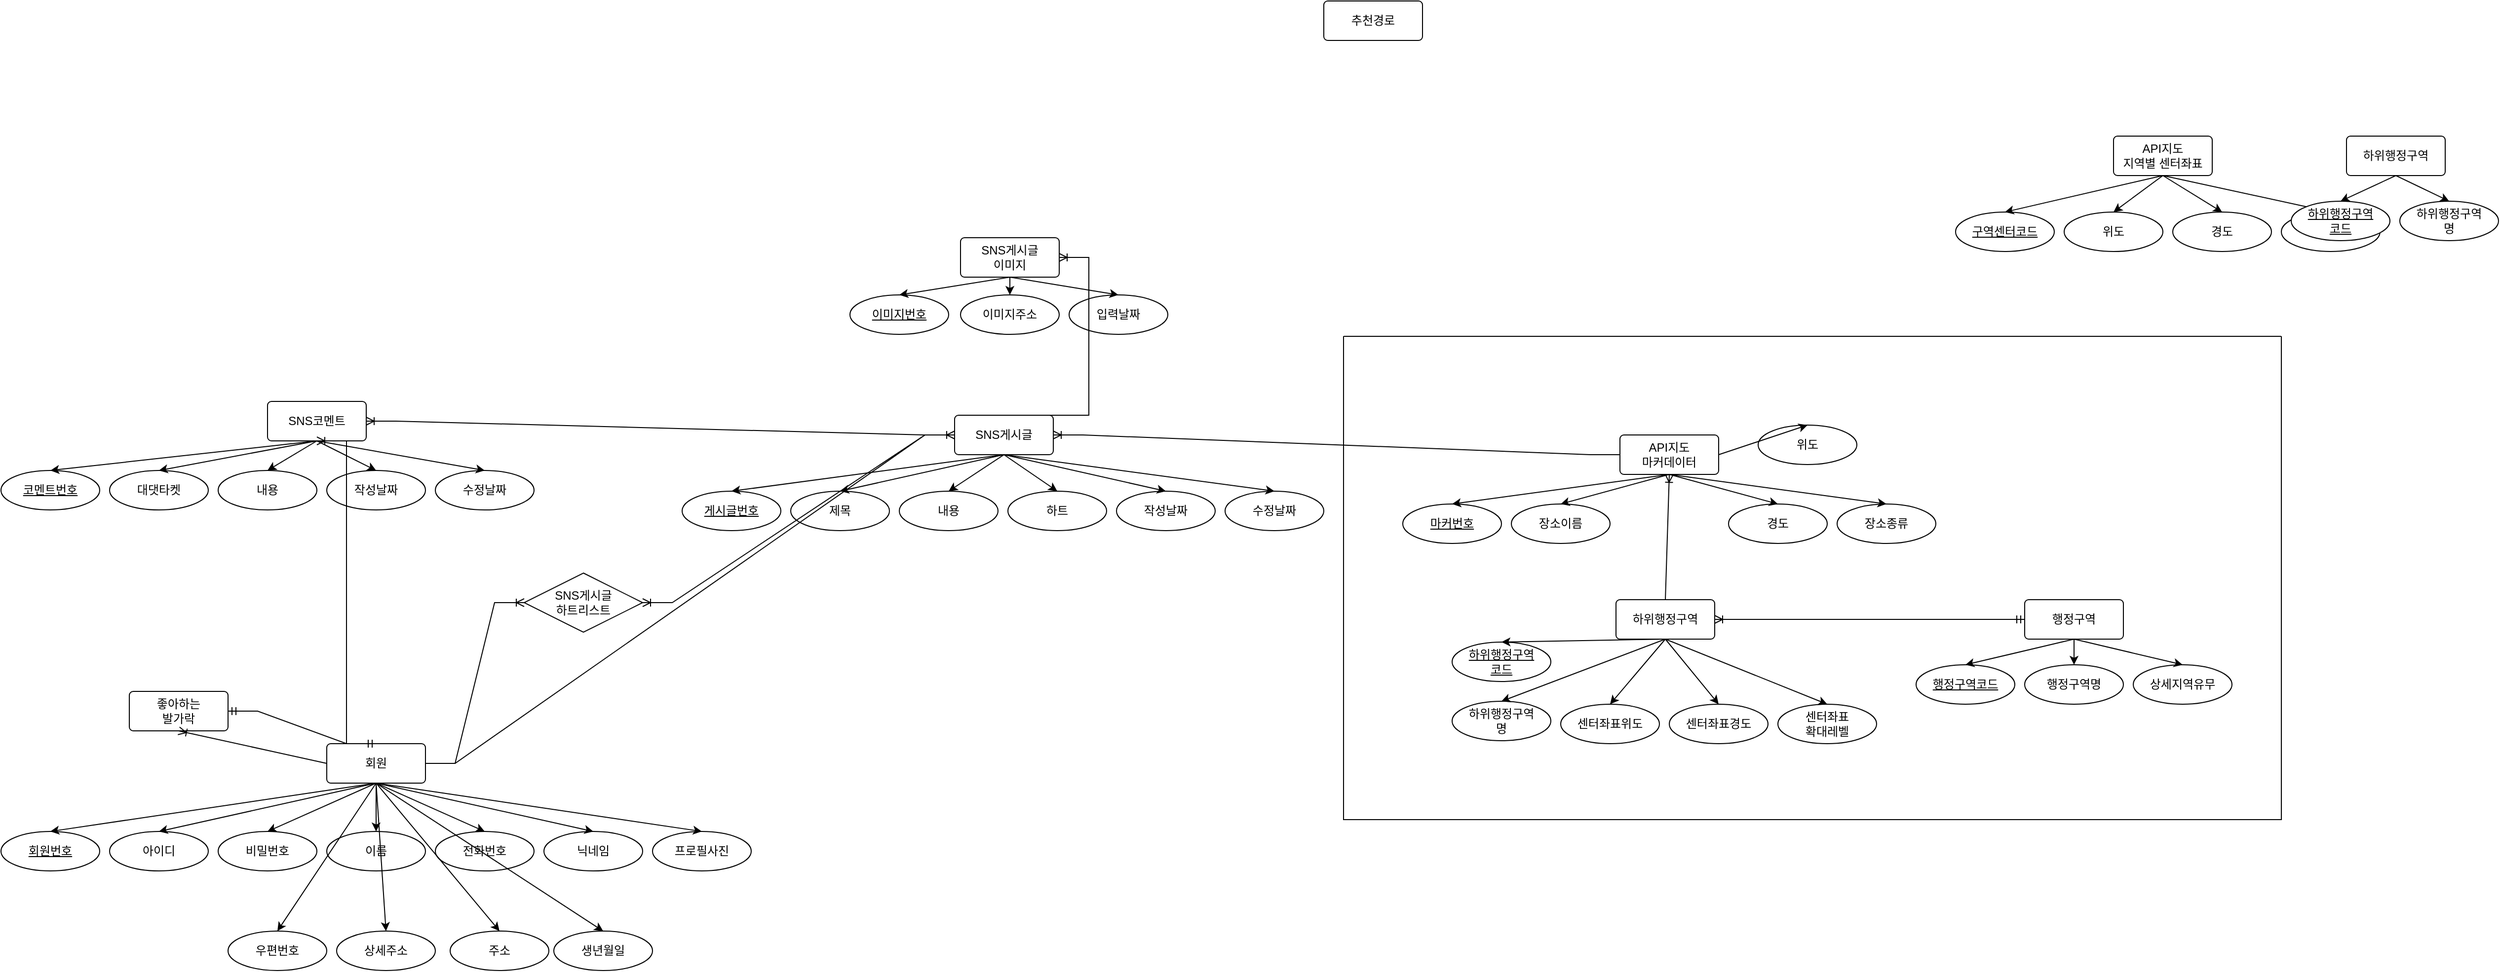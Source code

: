 <mxfile version="21.5.1" type="device">
  <diagram name="Page-1" id="FsnP1qEX85PHmETVAH2s">
    <mxGraphModel dx="3033" dy="2332" grid="1" gridSize="10" guides="1" tooltips="1" connect="1" arrows="1" fold="1" page="1" pageScale="1" pageWidth="827" pageHeight="1169" math="0" shadow="0">
      <root>
        <mxCell id="0" />
        <mxCell id="1" parent="0" />
        <mxCell id="wGyVIalLF7xRlvfXndJW-10" value="" style="group" parent="1" vertex="1" connectable="0">
          <mxGeometry x="1960" y="-963" width="430" height="117" as="geometry" />
        </mxCell>
        <mxCell id="ZCTf-aXMPGbfl4WCH47w-25" value="API지도&lt;br&gt;지역별 센터좌표" style="rounded=1;arcSize=10;whiteSpace=wrap;html=1;align=center;" parent="wGyVIalLF7xRlvfXndJW-10" vertex="1">
          <mxGeometry x="160" width="100" height="40" as="geometry" />
        </mxCell>
        <mxCell id="ZCTf-aXMPGbfl4WCH47w-34" value="구역센터코드" style="ellipse;whiteSpace=wrap;html=1;align=center;fontStyle=4;" parent="wGyVIalLF7xRlvfXndJW-10" vertex="1">
          <mxGeometry y="77" width="100" height="40" as="geometry" />
        </mxCell>
        <mxCell id="ZCTf-aXMPGbfl4WCH47w-35" value="위도" style="ellipse;whiteSpace=wrap;html=1;align=center;" parent="wGyVIalLF7xRlvfXndJW-10" vertex="1">
          <mxGeometry x="110" y="77" width="100" height="40" as="geometry" />
        </mxCell>
        <mxCell id="ZCTf-aXMPGbfl4WCH47w-36" value="경도" style="ellipse;whiteSpace=wrap;html=1;align=center;" parent="wGyVIalLF7xRlvfXndJW-10" vertex="1">
          <mxGeometry x="220" y="77" width="100" height="40" as="geometry" />
        </mxCell>
        <mxCell id="ZCTf-aXMPGbfl4WCH47w-37" value="확대레벨" style="ellipse;whiteSpace=wrap;html=1;align=center;" parent="wGyVIalLF7xRlvfXndJW-10" vertex="1">
          <mxGeometry x="330" y="77" width="100" height="40" as="geometry" />
        </mxCell>
        <mxCell id="ZCTf-aXMPGbfl4WCH47w-38" style="rounded=0;orthogonalLoop=1;jettySize=auto;html=1;entryX=0.5;entryY=0;entryDx=0;entryDy=0;exitX=0.5;exitY=1;exitDx=0;exitDy=0;" parent="wGyVIalLF7xRlvfXndJW-10" source="ZCTf-aXMPGbfl4WCH47w-25" target="ZCTf-aXMPGbfl4WCH47w-34" edge="1">
          <mxGeometry relative="1" as="geometry">
            <mxPoint x="180" y="27" as="sourcePoint" />
            <mxPoint x="70" y="60" as="targetPoint" />
          </mxGeometry>
        </mxCell>
        <mxCell id="ZCTf-aXMPGbfl4WCH47w-39" style="rounded=0;orthogonalLoop=1;jettySize=auto;html=1;entryX=0.5;entryY=0;entryDx=0;entryDy=0;exitX=0.5;exitY=1;exitDx=0;exitDy=0;" parent="wGyVIalLF7xRlvfXndJW-10" source="ZCTf-aXMPGbfl4WCH47w-25" target="ZCTf-aXMPGbfl4WCH47w-35" edge="1">
          <mxGeometry relative="1" as="geometry">
            <mxPoint x="220" y="37" as="sourcePoint" />
            <mxPoint x="60" y="87" as="targetPoint" />
          </mxGeometry>
        </mxCell>
        <mxCell id="ZCTf-aXMPGbfl4WCH47w-40" style="rounded=0;orthogonalLoop=1;jettySize=auto;html=1;entryX=0.5;entryY=0;entryDx=0;entryDy=0;exitX=0.5;exitY=1;exitDx=0;exitDy=0;" parent="wGyVIalLF7xRlvfXndJW-10" source="ZCTf-aXMPGbfl4WCH47w-25" target="ZCTf-aXMPGbfl4WCH47w-36" edge="1">
          <mxGeometry relative="1" as="geometry">
            <mxPoint x="220" y="37" as="sourcePoint" />
            <mxPoint x="170" y="87" as="targetPoint" />
          </mxGeometry>
        </mxCell>
        <mxCell id="ZCTf-aXMPGbfl4WCH47w-41" style="rounded=0;orthogonalLoop=1;jettySize=auto;html=1;entryX=0.5;entryY=0;entryDx=0;entryDy=0;exitX=0.5;exitY=1;exitDx=0;exitDy=0;" parent="wGyVIalLF7xRlvfXndJW-10" source="ZCTf-aXMPGbfl4WCH47w-25" target="ZCTf-aXMPGbfl4WCH47w-37" edge="1">
          <mxGeometry relative="1" as="geometry">
            <mxPoint x="220" y="37" as="sourcePoint" />
            <mxPoint x="280" y="87" as="targetPoint" />
          </mxGeometry>
        </mxCell>
        <mxCell id="wGyVIalLF7xRlvfXndJW-11" value="" style="group" parent="1" vertex="1" connectable="0">
          <mxGeometry x="670" y="-680" width="650" height="117" as="geometry" />
        </mxCell>
        <mxCell id="ZCTf-aXMPGbfl4WCH47w-2" value="SNS게시글" style="rounded=1;arcSize=10;whiteSpace=wrap;html=1;align=center;" parent="wGyVIalLF7xRlvfXndJW-11" vertex="1">
          <mxGeometry x="276" width="100" height="40" as="geometry" />
        </mxCell>
        <mxCell id="ZCTf-aXMPGbfl4WCH47w-52" value="제목" style="ellipse;whiteSpace=wrap;html=1;align=center;" parent="wGyVIalLF7xRlvfXndJW-11" vertex="1">
          <mxGeometry x="110" y="77" width="100" height="40" as="geometry" />
        </mxCell>
        <mxCell id="ZCTf-aXMPGbfl4WCH47w-53" value="내용" style="ellipse;whiteSpace=wrap;html=1;align=center;" parent="wGyVIalLF7xRlvfXndJW-11" vertex="1">
          <mxGeometry x="220" y="77" width="100" height="40" as="geometry" />
        </mxCell>
        <mxCell id="ZCTf-aXMPGbfl4WCH47w-55" value="하트" style="ellipse;whiteSpace=wrap;html=1;align=center;" parent="wGyVIalLF7xRlvfXndJW-11" vertex="1">
          <mxGeometry x="330" y="77" width="100" height="40" as="geometry" />
        </mxCell>
        <mxCell id="ZCTf-aXMPGbfl4WCH47w-56" style="rounded=0;orthogonalLoop=1;jettySize=auto;html=1;entryX=0.5;entryY=0;entryDx=0;entryDy=0;exitX=0.5;exitY=1;exitDx=0;exitDy=0;" parent="wGyVIalLF7xRlvfXndJW-11" source="ZCTf-aXMPGbfl4WCH47w-2" target="ZCTf-aXMPGbfl4WCH47w-52" edge="1">
          <mxGeometry relative="1" as="geometry">
            <mxPoint x="310" y="137" as="sourcePoint" />
            <mxPoint x="90" y="167" as="targetPoint" />
          </mxGeometry>
        </mxCell>
        <mxCell id="ZCTf-aXMPGbfl4WCH47w-57" style="rounded=0;orthogonalLoop=1;jettySize=auto;html=1;entryX=0.5;entryY=0;entryDx=0;entryDy=0;exitX=0.5;exitY=1;exitDx=0;exitDy=0;" parent="wGyVIalLF7xRlvfXndJW-11" source="ZCTf-aXMPGbfl4WCH47w-2" target="ZCTf-aXMPGbfl4WCH47w-53" edge="1">
          <mxGeometry relative="1" as="geometry">
            <mxPoint x="280" y="47" as="sourcePoint" />
            <mxPoint x="170" y="87" as="targetPoint" />
          </mxGeometry>
        </mxCell>
        <mxCell id="ZCTf-aXMPGbfl4WCH47w-58" style="rounded=0;orthogonalLoop=1;jettySize=auto;html=1;entryX=0.5;entryY=0;entryDx=0;entryDy=0;exitX=0.5;exitY=1;exitDx=0;exitDy=0;" parent="wGyVIalLF7xRlvfXndJW-11" source="ZCTf-aXMPGbfl4WCH47w-2" target="ZCTf-aXMPGbfl4WCH47w-55" edge="1">
          <mxGeometry relative="1" as="geometry">
            <mxPoint x="280" y="47" as="sourcePoint" />
            <mxPoint x="280" y="87" as="targetPoint" />
          </mxGeometry>
        </mxCell>
        <mxCell id="ZCTf-aXMPGbfl4WCH47w-61" value="게시글번호" style="ellipse;whiteSpace=wrap;html=1;align=center;fontStyle=4;" parent="wGyVIalLF7xRlvfXndJW-11" vertex="1">
          <mxGeometry y="77" width="100" height="40" as="geometry" />
        </mxCell>
        <mxCell id="ZCTf-aXMPGbfl4WCH47w-62" style="rounded=0;orthogonalLoop=1;jettySize=auto;html=1;entryX=0.5;entryY=0;entryDx=0;entryDy=0;exitX=0.5;exitY=1;exitDx=0;exitDy=0;" parent="wGyVIalLF7xRlvfXndJW-11" source="ZCTf-aXMPGbfl4WCH47w-2" target="ZCTf-aXMPGbfl4WCH47w-61" edge="1">
          <mxGeometry relative="1" as="geometry">
            <mxPoint x="220" y="37" as="sourcePoint" />
            <mxPoint x="170" y="87" as="targetPoint" />
          </mxGeometry>
        </mxCell>
        <mxCell id="ZCTf-aXMPGbfl4WCH47w-64" value="작성날짜" style="ellipse;whiteSpace=wrap;html=1;align=center;" parent="wGyVIalLF7xRlvfXndJW-11" vertex="1">
          <mxGeometry x="440" y="77" width="100" height="40" as="geometry" />
        </mxCell>
        <mxCell id="ZCTf-aXMPGbfl4WCH47w-65" value="수정날짜" style="ellipse;whiteSpace=wrap;html=1;align=center;" parent="wGyVIalLF7xRlvfXndJW-11" vertex="1">
          <mxGeometry x="550" y="77" width="100" height="40" as="geometry" />
        </mxCell>
        <mxCell id="ZCTf-aXMPGbfl4WCH47w-66" style="rounded=0;orthogonalLoop=1;jettySize=auto;html=1;entryX=0.5;entryY=0;entryDx=0;entryDy=0;exitX=0.5;exitY=1;exitDx=0;exitDy=0;" parent="wGyVIalLF7xRlvfXndJW-11" source="ZCTf-aXMPGbfl4WCH47w-2" target="ZCTf-aXMPGbfl4WCH47w-64" edge="1">
          <mxGeometry relative="1" as="geometry">
            <mxPoint x="340" y="47" as="sourcePoint" />
            <mxPoint x="280" y="87" as="targetPoint" />
          </mxGeometry>
        </mxCell>
        <mxCell id="ZCTf-aXMPGbfl4WCH47w-67" style="rounded=0;orthogonalLoop=1;jettySize=auto;html=1;entryX=0.5;entryY=0;entryDx=0;entryDy=0;exitX=0.5;exitY=1;exitDx=0;exitDy=0;" parent="wGyVIalLF7xRlvfXndJW-11" source="ZCTf-aXMPGbfl4WCH47w-2" target="ZCTf-aXMPGbfl4WCH47w-65" edge="1">
          <mxGeometry relative="1" as="geometry">
            <mxPoint x="340" y="47" as="sourcePoint" />
            <mxPoint x="500" y="87" as="targetPoint" />
          </mxGeometry>
        </mxCell>
        <mxCell id="wGyVIalLF7xRlvfXndJW-12" value="" style="group" parent="1" vertex="1" connectable="0">
          <mxGeometry x="-20" y="-694" width="650" height="110" as="geometry" />
        </mxCell>
        <mxCell id="ZCTf-aXMPGbfl4WCH47w-24" value="SNS코멘트" style="rounded=1;arcSize=10;whiteSpace=wrap;html=1;align=center;" parent="wGyVIalLF7xRlvfXndJW-12" vertex="1">
          <mxGeometry x="270" width="100" height="40" as="geometry" />
        </mxCell>
        <mxCell id="ZCTf-aXMPGbfl4WCH47w-63" value="코멘트번호" style="ellipse;whiteSpace=wrap;html=1;align=center;fontStyle=4;" parent="wGyVIalLF7xRlvfXndJW-12" vertex="1">
          <mxGeometry y="70" width="100" height="40" as="geometry" />
        </mxCell>
        <mxCell id="ZCTf-aXMPGbfl4WCH47w-70" value="작성날짜" style="ellipse;whiteSpace=wrap;html=1;align=center;" parent="wGyVIalLF7xRlvfXndJW-12" vertex="1">
          <mxGeometry x="330" y="70" width="100" height="40" as="geometry" />
        </mxCell>
        <mxCell id="ZCTf-aXMPGbfl4WCH47w-71" value="수정날짜" style="ellipse;whiteSpace=wrap;html=1;align=center;" parent="wGyVIalLF7xRlvfXndJW-12" vertex="1">
          <mxGeometry x="440" y="70" width="100" height="40" as="geometry" />
        </mxCell>
        <mxCell id="ZCTf-aXMPGbfl4WCH47w-73" value="내용" style="ellipse;whiteSpace=wrap;html=1;align=center;" parent="wGyVIalLF7xRlvfXndJW-12" vertex="1">
          <mxGeometry x="220" y="70" width="100" height="40" as="geometry" />
        </mxCell>
        <mxCell id="ZCTf-aXMPGbfl4WCH47w-74" value="대댓타켓" style="ellipse;whiteSpace=wrap;html=1;align=center;" parent="wGyVIalLF7xRlvfXndJW-12" vertex="1">
          <mxGeometry x="110" y="70" width="100" height="40" as="geometry" />
        </mxCell>
        <mxCell id="ZCTf-aXMPGbfl4WCH47w-75" style="rounded=0;orthogonalLoop=1;jettySize=auto;html=1;entryX=0.5;entryY=0;entryDx=0;entryDy=0;exitX=0.5;exitY=1;exitDx=0;exitDy=0;" parent="wGyVIalLF7xRlvfXndJW-12" source="ZCTf-aXMPGbfl4WCH47w-24" target="ZCTf-aXMPGbfl4WCH47w-63" edge="1">
          <mxGeometry relative="1" as="geometry">
            <mxPoint x="220" y="40" as="sourcePoint" />
            <mxPoint x="274" y="77" as="targetPoint" />
          </mxGeometry>
        </mxCell>
        <mxCell id="ZCTf-aXMPGbfl4WCH47w-76" style="rounded=0;orthogonalLoop=1;jettySize=auto;html=1;entryX=0.5;entryY=0;entryDx=0;entryDy=0;exitX=0.5;exitY=1;exitDx=0;exitDy=0;" parent="wGyVIalLF7xRlvfXndJW-12" source="ZCTf-aXMPGbfl4WCH47w-24" target="ZCTf-aXMPGbfl4WCH47w-74" edge="1">
          <mxGeometry relative="1" as="geometry">
            <mxPoint x="280" y="36" as="sourcePoint" />
            <mxPoint x="60" y="80" as="targetPoint" />
          </mxGeometry>
        </mxCell>
        <mxCell id="ZCTf-aXMPGbfl4WCH47w-77" style="rounded=0;orthogonalLoop=1;jettySize=auto;html=1;entryX=0.5;entryY=0;entryDx=0;entryDy=0;exitX=0.5;exitY=1;exitDx=0;exitDy=0;" parent="wGyVIalLF7xRlvfXndJW-12" source="ZCTf-aXMPGbfl4WCH47w-24" target="ZCTf-aXMPGbfl4WCH47w-73" edge="1">
          <mxGeometry relative="1" as="geometry">
            <mxPoint x="280" y="36" as="sourcePoint" />
            <mxPoint x="170" y="80" as="targetPoint" />
          </mxGeometry>
        </mxCell>
        <mxCell id="ZCTf-aXMPGbfl4WCH47w-78" style="rounded=0;orthogonalLoop=1;jettySize=auto;html=1;entryX=0.5;entryY=0;entryDx=0;entryDy=0;exitX=0.5;exitY=1;exitDx=0;exitDy=0;" parent="wGyVIalLF7xRlvfXndJW-12" source="ZCTf-aXMPGbfl4WCH47w-24" target="ZCTf-aXMPGbfl4WCH47w-70" edge="1">
          <mxGeometry relative="1" as="geometry">
            <mxPoint x="280" y="36" as="sourcePoint" />
            <mxPoint x="280" y="80" as="targetPoint" />
          </mxGeometry>
        </mxCell>
        <mxCell id="ZCTf-aXMPGbfl4WCH47w-79" style="rounded=0;orthogonalLoop=1;jettySize=auto;html=1;entryX=0.5;entryY=0;entryDx=0;entryDy=0;exitX=0.5;exitY=1;exitDx=0;exitDy=0;" parent="wGyVIalLF7xRlvfXndJW-12" source="ZCTf-aXMPGbfl4WCH47w-24" target="ZCTf-aXMPGbfl4WCH47w-71" edge="1">
          <mxGeometry relative="1" as="geometry">
            <mxPoint x="280" y="36" as="sourcePoint" />
            <mxPoint x="390" y="80" as="targetPoint" />
          </mxGeometry>
        </mxCell>
        <mxCell id="wGyVIalLF7xRlvfXndJW-47" value="" style="group" parent="1" vertex="1" connectable="0">
          <mxGeometry x="1920" y="-493" width="320" height="106" as="geometry" />
        </mxCell>
        <mxCell id="wGyVIalLF7xRlvfXndJW-34" value="행정구역" style="rounded=1;arcSize=10;whiteSpace=wrap;html=1;align=center;" parent="wGyVIalLF7xRlvfXndJW-47" vertex="1">
          <mxGeometry x="110" width="100" height="40" as="geometry" />
        </mxCell>
        <mxCell id="wGyVIalLF7xRlvfXndJW-35" value="행정구역코드" style="ellipse;whiteSpace=wrap;html=1;align=center;fontStyle=4;" parent="wGyVIalLF7xRlvfXndJW-47" vertex="1">
          <mxGeometry y="66" width="100" height="40" as="geometry" />
        </mxCell>
        <mxCell id="wGyVIalLF7xRlvfXndJW-36" value="행정구역명" style="ellipse;whiteSpace=wrap;html=1;align=center;" parent="wGyVIalLF7xRlvfXndJW-47" vertex="1">
          <mxGeometry x="110" y="66" width="100" height="40" as="geometry" />
        </mxCell>
        <mxCell id="wGyVIalLF7xRlvfXndJW-37" value="상세지역유무" style="ellipse;whiteSpace=wrap;html=1;align=center;" parent="wGyVIalLF7xRlvfXndJW-47" vertex="1">
          <mxGeometry x="220" y="66" width="100" height="40" as="geometry" />
        </mxCell>
        <mxCell id="wGyVIalLF7xRlvfXndJW-41" style="rounded=0;orthogonalLoop=1;jettySize=auto;html=1;entryX=0.5;entryY=0;entryDx=0;entryDy=0;exitX=0.5;exitY=1;exitDx=0;exitDy=0;" parent="wGyVIalLF7xRlvfXndJW-47" source="wGyVIalLF7xRlvfXndJW-34" target="wGyVIalLF7xRlvfXndJW-37" edge="1">
          <mxGeometry relative="1" as="geometry">
            <mxPoint x="130" y="133" as="sourcePoint" />
            <mxPoint x="240" y="159" as="targetPoint" />
          </mxGeometry>
        </mxCell>
        <mxCell id="wGyVIalLF7xRlvfXndJW-42" style="rounded=0;orthogonalLoop=1;jettySize=auto;html=1;entryX=0.5;entryY=0;entryDx=0;entryDy=0;exitX=0.5;exitY=1;exitDx=0;exitDy=0;" parent="wGyVIalLF7xRlvfXndJW-47" source="wGyVIalLF7xRlvfXndJW-34" target="wGyVIalLF7xRlvfXndJW-36" edge="1">
          <mxGeometry relative="1" as="geometry">
            <mxPoint x="170" y="50" as="sourcePoint" />
            <mxPoint x="280" y="76" as="targetPoint" />
          </mxGeometry>
        </mxCell>
        <mxCell id="wGyVIalLF7xRlvfXndJW-43" style="rounded=0;orthogonalLoop=1;jettySize=auto;html=1;entryX=0.5;entryY=0;entryDx=0;entryDy=0;exitX=0.5;exitY=1;exitDx=0;exitDy=0;" parent="wGyVIalLF7xRlvfXndJW-47" source="wGyVIalLF7xRlvfXndJW-34" target="wGyVIalLF7xRlvfXndJW-35" edge="1">
          <mxGeometry relative="1" as="geometry">
            <mxPoint x="170" y="50" as="sourcePoint" />
            <mxPoint x="170" y="76" as="targetPoint" />
          </mxGeometry>
        </mxCell>
        <mxCell id="vJMEbVhZq5oz0SjkMHMX-5" value="SNS게시글&lt;br style=&quot;border-color: var(--border-color);&quot;&gt;하트리스트" style="shape=rhombus;perimeter=rhombusPerimeter;whiteSpace=wrap;html=1;align=center;" vertex="1" parent="1">
          <mxGeometry x="510" y="-520" width="120" height="60" as="geometry" />
        </mxCell>
        <mxCell id="vJMEbVhZq5oz0SjkMHMX-14" value="추천경로" style="rounded=1;arcSize=10;whiteSpace=wrap;html=1;align=center;" vertex="1" parent="1">
          <mxGeometry x="1320" y="-1100" width="100" height="40" as="geometry" />
        </mxCell>
        <mxCell id="vJMEbVhZq5oz0SjkMHMX-18" value="" style="group" vertex="1" connectable="0" parent="1">
          <mxGeometry x="840" y="-860" width="322" height="98" as="geometry" />
        </mxCell>
        <mxCell id="ZCTf-aXMPGbfl4WCH47w-54" value="이미지주소" style="ellipse;whiteSpace=wrap;html=1;align=center;" parent="vJMEbVhZq5oz0SjkMHMX-18" vertex="1">
          <mxGeometry x="112" y="58" width="100" height="40" as="geometry" />
        </mxCell>
        <mxCell id="ZCTf-aXMPGbfl4WCH47w-59" value="SNS게시글&lt;br&gt;이미지" style="rounded=1;arcSize=10;whiteSpace=wrap;html=1;align=center;" parent="vJMEbVhZq5oz0SjkMHMX-18" vertex="1">
          <mxGeometry x="112" width="100" height="40" as="geometry" />
        </mxCell>
        <mxCell id="ZCTf-aXMPGbfl4WCH47w-60" style="rounded=0;orthogonalLoop=1;jettySize=auto;html=1;entryX=0.5;entryY=0;entryDx=0;entryDy=0;exitX=0.5;exitY=1;exitDx=0;exitDy=0;" parent="vJMEbVhZq5oz0SjkMHMX-18" source="ZCTf-aXMPGbfl4WCH47w-59" target="ZCTf-aXMPGbfl4WCH47w-54" edge="1">
          <mxGeometry relative="1" as="geometry">
            <mxPoint x="118" y="38" as="sourcePoint" />
            <mxPoint x="-222" y="78" as="targetPoint" />
          </mxGeometry>
        </mxCell>
        <mxCell id="ZCTf-aXMPGbfl4WCH47w-68" value="입력날짜" style="ellipse;whiteSpace=wrap;html=1;align=center;" parent="vJMEbVhZq5oz0SjkMHMX-18" vertex="1">
          <mxGeometry x="222" y="58" width="100" height="40" as="geometry" />
        </mxCell>
        <mxCell id="ZCTf-aXMPGbfl4WCH47w-69" style="rounded=0;orthogonalLoop=1;jettySize=auto;html=1;entryX=0.5;entryY=0;entryDx=0;entryDy=0;exitX=0.5;exitY=1;exitDx=0;exitDy=0;" parent="vJMEbVhZq5oz0SjkMHMX-18" source="ZCTf-aXMPGbfl4WCH47w-59" target="ZCTf-aXMPGbfl4WCH47w-68" edge="1">
          <mxGeometry relative="1" as="geometry">
            <mxPoint x="168" y="49" as="sourcePoint" />
            <mxPoint x="118" y="68" as="targetPoint" />
          </mxGeometry>
        </mxCell>
        <mxCell id="vJMEbVhZq5oz0SjkMHMX-16" value="이미지번호" style="ellipse;whiteSpace=wrap;html=1;align=center;fontStyle=4;" vertex="1" parent="vJMEbVhZq5oz0SjkMHMX-18">
          <mxGeometry y="58" width="100" height="40" as="geometry" />
        </mxCell>
        <mxCell id="vJMEbVhZq5oz0SjkMHMX-17" style="rounded=0;orthogonalLoop=1;jettySize=auto;html=1;entryX=0.5;entryY=0;entryDx=0;entryDy=0;exitX=0.5;exitY=1;exitDx=0;exitDy=0;" edge="1" parent="vJMEbVhZq5oz0SjkMHMX-18" source="ZCTf-aXMPGbfl4WCH47w-59" target="vJMEbVhZq5oz0SjkMHMX-16">
          <mxGeometry relative="1" as="geometry">
            <mxPoint x="172" y="50" as="sourcePoint" />
            <mxPoint x="172" y="68" as="targetPoint" />
          </mxGeometry>
        </mxCell>
        <mxCell id="vJMEbVhZq5oz0SjkMHMX-20" value="좋아하는&lt;br&gt;발가락" style="rounded=1;arcSize=10;whiteSpace=wrap;html=1;align=center;" vertex="1" parent="1">
          <mxGeometry x="110" y="-400" width="100" height="40" as="geometry" />
        </mxCell>
        <mxCell id="vJMEbVhZq5oz0SjkMHMX-26" value="" style="group" vertex="1" connectable="0" parent="1">
          <mxGeometry x="2300" y="-963" width="210" height="106" as="geometry" />
        </mxCell>
        <mxCell id="vJMEbVhZq5oz0SjkMHMX-27" value="하위행정구역&lt;br&gt;코드" style="ellipse;whiteSpace=wrap;html=1;align=center;fontStyle=4;" vertex="1" parent="vJMEbVhZq5oz0SjkMHMX-26">
          <mxGeometry y="66" width="100" height="40" as="geometry" />
        </mxCell>
        <mxCell id="vJMEbVhZq5oz0SjkMHMX-28" value="하위행정구역&lt;br&gt;명" style="ellipse;whiteSpace=wrap;html=1;align=center;" vertex="1" parent="vJMEbVhZq5oz0SjkMHMX-26">
          <mxGeometry x="110" y="66" width="100" height="40" as="geometry" />
        </mxCell>
        <mxCell id="vJMEbVhZq5oz0SjkMHMX-29" value="하위행정구역" style="rounded=1;arcSize=10;whiteSpace=wrap;html=1;align=center;" vertex="1" parent="vJMEbVhZq5oz0SjkMHMX-26">
          <mxGeometry x="56" width="100" height="40" as="geometry" />
        </mxCell>
        <mxCell id="vJMEbVhZq5oz0SjkMHMX-30" style="rounded=0;orthogonalLoop=1;jettySize=auto;html=1;entryX=0.5;entryY=0;entryDx=0;entryDy=0;exitX=0.5;exitY=1;exitDx=0;exitDy=0;" edge="1" parent="vJMEbVhZq5oz0SjkMHMX-26" source="vJMEbVhZq5oz0SjkMHMX-29" target="vJMEbVhZq5oz0SjkMHMX-27">
          <mxGeometry relative="1" as="geometry">
            <mxPoint x="139.5" y="136" as="sourcePoint" />
            <mxPoint x="139.5" y="185" as="targetPoint" />
          </mxGeometry>
        </mxCell>
        <mxCell id="vJMEbVhZq5oz0SjkMHMX-31" style="rounded=0;orthogonalLoop=1;jettySize=auto;html=1;entryX=0.5;entryY=0;entryDx=0;entryDy=0;exitX=0.5;exitY=1;exitDx=0;exitDy=0;" edge="1" parent="vJMEbVhZq5oz0SjkMHMX-26" source="vJMEbVhZq5oz0SjkMHMX-29" target="vJMEbVhZq5oz0SjkMHMX-28">
          <mxGeometry relative="1" as="geometry">
            <mxPoint x="170" y="36" as="sourcePoint" />
            <mxPoint x="60" y="76" as="targetPoint" />
          </mxGeometry>
        </mxCell>
        <mxCell id="vJMEbVhZq5oz0SjkMHMX-35" value="" style="group" vertex="1" connectable="0" parent="1">
          <mxGeometry x="1450" y="-493" width="430" height="146" as="geometry" />
        </mxCell>
        <mxCell id="vJMEbVhZq5oz0SjkMHMX-23" value="센터좌표위도" style="ellipse;whiteSpace=wrap;html=1;align=center;" vertex="1" parent="vJMEbVhZq5oz0SjkMHMX-35">
          <mxGeometry x="110" y="106" width="100" height="40" as="geometry" />
        </mxCell>
        <mxCell id="vJMEbVhZq5oz0SjkMHMX-24" value="센터좌표경도" style="ellipse;whiteSpace=wrap;html=1;align=center;" vertex="1" parent="vJMEbVhZq5oz0SjkMHMX-35">
          <mxGeometry x="220" y="106" width="100" height="40" as="geometry" />
        </mxCell>
        <mxCell id="vJMEbVhZq5oz0SjkMHMX-25" value="센터좌표&lt;br&gt;확대레벨" style="ellipse;whiteSpace=wrap;html=1;align=center;" vertex="1" parent="vJMEbVhZq5oz0SjkMHMX-35">
          <mxGeometry x="330" y="106" width="100" height="40" as="geometry" />
        </mxCell>
        <mxCell id="wGyVIalLF7xRlvfXndJW-27" value="하위행정구역&lt;br&gt;코드" style="ellipse;whiteSpace=wrap;html=1;align=center;fontStyle=4;" parent="vJMEbVhZq5oz0SjkMHMX-35" vertex="1">
          <mxGeometry y="43" width="100" height="40" as="geometry" />
        </mxCell>
        <mxCell id="wGyVIalLF7xRlvfXndJW-28" value="하위행정구역&lt;br&gt;명" style="ellipse;whiteSpace=wrap;html=1;align=center;" parent="vJMEbVhZq5oz0SjkMHMX-35" vertex="1">
          <mxGeometry y="103" width="100" height="40" as="geometry" />
        </mxCell>
        <mxCell id="wGyVIalLF7xRlvfXndJW-30" value="하위행정구역" style="rounded=1;arcSize=10;whiteSpace=wrap;html=1;align=center;" parent="vJMEbVhZq5oz0SjkMHMX-35" vertex="1">
          <mxGeometry x="166" width="100" height="40" as="geometry" />
        </mxCell>
        <mxCell id="wGyVIalLF7xRlvfXndJW-31" style="rounded=0;orthogonalLoop=1;jettySize=auto;html=1;entryX=0.5;entryY=0;entryDx=0;entryDy=0;exitX=0.5;exitY=1;exitDx=0;exitDy=0;" parent="vJMEbVhZq5oz0SjkMHMX-35" source="wGyVIalLF7xRlvfXndJW-30" target="wGyVIalLF7xRlvfXndJW-27" edge="1">
          <mxGeometry relative="1" as="geometry">
            <mxPoint x="86" y="53" as="sourcePoint" />
            <mxPoint x="119.5" y="198" as="targetPoint" />
          </mxGeometry>
        </mxCell>
        <mxCell id="wGyVIalLF7xRlvfXndJW-32" style="rounded=0;orthogonalLoop=1;jettySize=auto;html=1;entryX=0.5;entryY=0;entryDx=0;entryDy=0;exitX=0.5;exitY=1;exitDx=0;exitDy=0;" parent="vJMEbVhZq5oz0SjkMHMX-35" source="wGyVIalLF7xRlvfXndJW-30" target="wGyVIalLF7xRlvfXndJW-28" edge="1">
          <mxGeometry relative="1" as="geometry">
            <mxPoint x="86" y="53" as="sourcePoint" />
            <mxPoint x="40" y="89" as="targetPoint" />
          </mxGeometry>
        </mxCell>
        <mxCell id="vJMEbVhZq5oz0SjkMHMX-32" style="rounded=0;orthogonalLoop=1;jettySize=auto;html=1;entryX=0.5;entryY=0;entryDx=0;entryDy=0;exitX=0.5;exitY=1;exitDx=0;exitDy=0;" edge="1" parent="vJMEbVhZq5oz0SjkMHMX-35" source="wGyVIalLF7xRlvfXndJW-30" target="vJMEbVhZq5oz0SjkMHMX-23">
          <mxGeometry relative="1" as="geometry">
            <mxPoint x="226" y="50" as="sourcePoint" />
            <mxPoint x="150" y="89" as="targetPoint" />
          </mxGeometry>
        </mxCell>
        <mxCell id="vJMEbVhZq5oz0SjkMHMX-33" style="rounded=0;orthogonalLoop=1;jettySize=auto;html=1;entryX=0.5;entryY=0;entryDx=0;entryDy=0;exitX=0.5;exitY=1;exitDx=0;exitDy=0;" edge="1" parent="vJMEbVhZq5oz0SjkMHMX-35" source="wGyVIalLF7xRlvfXndJW-30" target="vJMEbVhZq5oz0SjkMHMX-24">
          <mxGeometry relative="1" as="geometry">
            <mxPoint x="226" y="50" as="sourcePoint" />
            <mxPoint x="170" y="203" as="targetPoint" />
          </mxGeometry>
        </mxCell>
        <mxCell id="vJMEbVhZq5oz0SjkMHMX-34" style="rounded=0;orthogonalLoop=1;jettySize=auto;html=1;entryX=0.5;entryY=0;entryDx=0;entryDy=0;exitX=0.5;exitY=1;exitDx=0;exitDy=0;" edge="1" parent="vJMEbVhZq5oz0SjkMHMX-35" source="wGyVIalLF7xRlvfXndJW-30" target="vJMEbVhZq5oz0SjkMHMX-25">
          <mxGeometry relative="1" as="geometry">
            <mxPoint x="226" y="50" as="sourcePoint" />
            <mxPoint x="280" y="203" as="targetPoint" />
          </mxGeometry>
        </mxCell>
        <mxCell id="vJMEbVhZq5oz0SjkMHMX-36" value="" style="edgeStyle=entityRelationEdgeStyle;fontSize=12;html=1;endArrow=ERoneToMany;startArrow=ERmandOne;rounded=0;entryX=1;entryY=0.5;entryDx=0;entryDy=0;exitX=0;exitY=0.5;exitDx=0;exitDy=0;" edge="1" parent="1" source="wGyVIalLF7xRlvfXndJW-34" target="wGyVIalLF7xRlvfXndJW-30">
          <mxGeometry width="100" height="100" relative="1" as="geometry">
            <mxPoint x="1620" y="-170" as="sourcePoint" />
            <mxPoint x="1720" y="-270" as="targetPoint" />
          </mxGeometry>
        </mxCell>
        <mxCell id="vJMEbVhZq5oz0SjkMHMX-37" value="" style="group" vertex="1" connectable="0" parent="1">
          <mxGeometry x="1400" y="-670" width="540" height="120" as="geometry" />
        </mxCell>
        <mxCell id="ZCTf-aXMPGbfl4WCH47w-3" value="API지도&lt;br&gt;마커데이터" style="rounded=1;arcSize=10;whiteSpace=wrap;html=1;align=center;" parent="vJMEbVhZq5oz0SjkMHMX-37" vertex="1">
          <mxGeometry x="220" y="10" width="100" height="40" as="geometry" />
        </mxCell>
        <mxCell id="ZCTf-aXMPGbfl4WCH47w-42" value="마커번호" style="ellipse;whiteSpace=wrap;html=1;align=center;fontStyle=4;" parent="vJMEbVhZq5oz0SjkMHMX-37" vertex="1">
          <mxGeometry y="80" width="100" height="40" as="geometry" />
        </mxCell>
        <mxCell id="ZCTf-aXMPGbfl4WCH47w-43" value="위도" style="ellipse;whiteSpace=wrap;html=1;align=center;" parent="vJMEbVhZq5oz0SjkMHMX-37" vertex="1">
          <mxGeometry x="360" width="100" height="40" as="geometry" />
        </mxCell>
        <mxCell id="ZCTf-aXMPGbfl4WCH47w-44" value="경도" style="ellipse;whiteSpace=wrap;html=1;align=center;" parent="vJMEbVhZq5oz0SjkMHMX-37" vertex="1">
          <mxGeometry x="330" y="80" width="100" height="40" as="geometry" />
        </mxCell>
        <mxCell id="ZCTf-aXMPGbfl4WCH47w-45" value="장소종류" style="ellipse;whiteSpace=wrap;html=1;align=center;" parent="vJMEbVhZq5oz0SjkMHMX-37" vertex="1">
          <mxGeometry x="440" y="80" width="100" height="40" as="geometry" />
        </mxCell>
        <mxCell id="ZCTf-aXMPGbfl4WCH47w-46" value="장소이름" style="ellipse;whiteSpace=wrap;html=1;align=center;" parent="vJMEbVhZq5oz0SjkMHMX-37" vertex="1">
          <mxGeometry x="110" y="80" width="100" height="40" as="geometry" />
        </mxCell>
        <mxCell id="ZCTf-aXMPGbfl4WCH47w-47" style="rounded=0;orthogonalLoop=1;jettySize=auto;html=1;entryX=0.5;entryY=0;entryDx=0;entryDy=0;exitX=0.5;exitY=1;exitDx=0;exitDy=0;" parent="vJMEbVhZq5oz0SjkMHMX-37" source="ZCTf-aXMPGbfl4WCH47w-3" target="ZCTf-aXMPGbfl4WCH47w-42" edge="1">
          <mxGeometry relative="1" as="geometry">
            <mxPoint x="240" y="30" as="sourcePoint" />
            <mxPoint x="80" y="67" as="targetPoint" />
          </mxGeometry>
        </mxCell>
        <mxCell id="ZCTf-aXMPGbfl4WCH47w-48" style="rounded=0;orthogonalLoop=1;jettySize=auto;html=1;entryX=0.5;entryY=0;entryDx=0;entryDy=0;exitX=0.5;exitY=1;exitDx=0;exitDy=0;" parent="vJMEbVhZq5oz0SjkMHMX-37" source="ZCTf-aXMPGbfl4WCH47w-3" target="ZCTf-aXMPGbfl4WCH47w-46" edge="1">
          <mxGeometry relative="1" as="geometry">
            <mxPoint x="280" y="30" as="sourcePoint" />
            <mxPoint x="60" y="90" as="targetPoint" />
          </mxGeometry>
        </mxCell>
        <mxCell id="ZCTf-aXMPGbfl4WCH47w-49" style="rounded=0;orthogonalLoop=1;jettySize=auto;html=1;entryX=0.5;entryY=0;entryDx=0;entryDy=0;exitX=1;exitY=0.5;exitDx=0;exitDy=0;" parent="vJMEbVhZq5oz0SjkMHMX-37" source="ZCTf-aXMPGbfl4WCH47w-3" target="ZCTf-aXMPGbfl4WCH47w-43" edge="1">
          <mxGeometry relative="1" as="geometry">
            <mxPoint x="280" y="30" as="sourcePoint" />
            <mxPoint x="170" y="90" as="targetPoint" />
          </mxGeometry>
        </mxCell>
        <mxCell id="ZCTf-aXMPGbfl4WCH47w-50" style="rounded=0;orthogonalLoop=1;jettySize=auto;html=1;entryX=0.5;entryY=0;entryDx=0;entryDy=0;exitX=0.5;exitY=1;exitDx=0;exitDy=0;" parent="vJMEbVhZq5oz0SjkMHMX-37" source="ZCTf-aXMPGbfl4WCH47w-3" target="ZCTf-aXMPGbfl4WCH47w-44" edge="1">
          <mxGeometry relative="1" as="geometry">
            <mxPoint x="280" y="30" as="sourcePoint" />
            <mxPoint x="280" y="90" as="targetPoint" />
          </mxGeometry>
        </mxCell>
        <mxCell id="ZCTf-aXMPGbfl4WCH47w-51" style="rounded=0;orthogonalLoop=1;jettySize=auto;html=1;entryX=0.5;entryY=0;entryDx=0;entryDy=0;exitX=0.5;exitY=1;exitDx=0;exitDy=0;" parent="vJMEbVhZq5oz0SjkMHMX-37" source="ZCTf-aXMPGbfl4WCH47w-3" target="ZCTf-aXMPGbfl4WCH47w-45" edge="1">
          <mxGeometry relative="1" as="geometry">
            <mxPoint x="280" y="30" as="sourcePoint" />
            <mxPoint x="390" y="90" as="targetPoint" />
          </mxGeometry>
        </mxCell>
        <mxCell id="vJMEbVhZq5oz0SjkMHMX-38" value="" style="fontSize=12;html=1;endArrow=ERoneToMany;rounded=0;exitX=0.5;exitY=0;exitDx=0;exitDy=0;entryX=0.5;entryY=1;entryDx=0;entryDy=0;" edge="1" parent="1" source="wGyVIalLF7xRlvfXndJW-30" target="ZCTf-aXMPGbfl4WCH47w-3">
          <mxGeometry width="100" height="100" relative="1" as="geometry">
            <mxPoint x="1430" y="-350" as="sourcePoint" />
            <mxPoint x="1530" y="-450" as="targetPoint" />
          </mxGeometry>
        </mxCell>
        <mxCell id="vJMEbVhZq5oz0SjkMHMX-39" value="" style="swimlane;startSize=0;" vertex="1" parent="1">
          <mxGeometry x="1340" y="-760" width="950" height="490" as="geometry" />
        </mxCell>
        <mxCell id="vJMEbVhZq5oz0SjkMHMX-40" value="" style="group" vertex="1" connectable="0" parent="1">
          <mxGeometry x="-20" y="-347" width="760" height="230" as="geometry" />
        </mxCell>
        <mxCell id="ZCTf-aXMPGbfl4WCH47w-1" value="회원" style="rounded=1;arcSize=10;whiteSpace=wrap;html=1;align=center;" parent="vJMEbVhZq5oz0SjkMHMX-40" vertex="1">
          <mxGeometry x="330" width="100" height="40" as="geometry" />
        </mxCell>
        <mxCell id="ZCTf-aXMPGbfl4WCH47w-4" value="회원번호" style="ellipse;whiteSpace=wrap;html=1;align=center;fontStyle=4;" parent="vJMEbVhZq5oz0SjkMHMX-40" vertex="1">
          <mxGeometry y="89" width="100" height="40" as="geometry" />
        </mxCell>
        <mxCell id="ZCTf-aXMPGbfl4WCH47w-16" style="rounded=0;orthogonalLoop=1;jettySize=auto;html=1;entryX=0.5;entryY=0;entryDx=0;entryDy=0;exitX=0.5;exitY=1;exitDx=0;exitDy=0;" parent="vJMEbVhZq5oz0SjkMHMX-40" source="ZCTf-aXMPGbfl4WCH47w-1" target="ZCTf-aXMPGbfl4WCH47w-4" edge="1">
          <mxGeometry relative="1" as="geometry" />
        </mxCell>
        <mxCell id="ZCTf-aXMPGbfl4WCH47w-5" value="아이디" style="ellipse;whiteSpace=wrap;html=1;align=center;" parent="vJMEbVhZq5oz0SjkMHMX-40" vertex="1">
          <mxGeometry x="110" y="89" width="100" height="40" as="geometry" />
        </mxCell>
        <mxCell id="ZCTf-aXMPGbfl4WCH47w-6" value="이름" style="ellipse;whiteSpace=wrap;html=1;align=center;" parent="vJMEbVhZq5oz0SjkMHMX-40" vertex="1">
          <mxGeometry x="330" y="89" width="100" height="40" as="geometry" />
        </mxCell>
        <mxCell id="ZCTf-aXMPGbfl4WCH47w-7" value="닉네임" style="ellipse;whiteSpace=wrap;html=1;align=center;" parent="vJMEbVhZq5oz0SjkMHMX-40" vertex="1">
          <mxGeometry x="550" y="89" width="100" height="40" as="geometry" />
        </mxCell>
        <mxCell id="ZCTf-aXMPGbfl4WCH47w-8" value="프로필사진" style="ellipse;whiteSpace=wrap;html=1;align=center;" parent="vJMEbVhZq5oz0SjkMHMX-40" vertex="1">
          <mxGeometry x="660" y="89" width="100" height="40" as="geometry" />
        </mxCell>
        <mxCell id="ZCTf-aXMPGbfl4WCH47w-9" value="비밀번호" style="ellipse;whiteSpace=wrap;html=1;align=center;" parent="vJMEbVhZq5oz0SjkMHMX-40" vertex="1">
          <mxGeometry x="220" y="89" width="100" height="40" as="geometry" />
        </mxCell>
        <mxCell id="ZCTf-aXMPGbfl4WCH47w-10" value="전화번호" style="ellipse;whiteSpace=wrap;html=1;align=center;" parent="vJMEbVhZq5oz0SjkMHMX-40" vertex="1">
          <mxGeometry x="440" y="89" width="100" height="40" as="geometry" />
        </mxCell>
        <mxCell id="ZCTf-aXMPGbfl4WCH47w-17" style="rounded=0;orthogonalLoop=1;jettySize=auto;html=1;entryX=0.5;entryY=0;entryDx=0;entryDy=0;exitX=0.5;exitY=1;exitDx=0;exitDy=0;" parent="vJMEbVhZq5oz0SjkMHMX-40" source="ZCTf-aXMPGbfl4WCH47w-1" target="ZCTf-aXMPGbfl4WCH47w-5" edge="1">
          <mxGeometry relative="1" as="geometry">
            <mxPoint x="390" y="9" as="sourcePoint" />
            <mxPoint x="60" y="99" as="targetPoint" />
          </mxGeometry>
        </mxCell>
        <mxCell id="ZCTf-aXMPGbfl4WCH47w-18" style="rounded=0;orthogonalLoop=1;jettySize=auto;html=1;entryX=0.5;entryY=0;entryDx=0;entryDy=0;exitX=0.5;exitY=1;exitDx=0;exitDy=0;" parent="vJMEbVhZq5oz0SjkMHMX-40" source="ZCTf-aXMPGbfl4WCH47w-1" target="ZCTf-aXMPGbfl4WCH47w-9" edge="1">
          <mxGeometry relative="1" as="geometry">
            <mxPoint x="390" y="9" as="sourcePoint" />
            <mxPoint x="170" y="99" as="targetPoint" />
          </mxGeometry>
        </mxCell>
        <mxCell id="ZCTf-aXMPGbfl4WCH47w-19" style="rounded=0;orthogonalLoop=1;jettySize=auto;html=1;entryX=0.5;entryY=0;entryDx=0;entryDy=0;exitX=0.5;exitY=1;exitDx=0;exitDy=0;" parent="vJMEbVhZq5oz0SjkMHMX-40" source="ZCTf-aXMPGbfl4WCH47w-1" target="ZCTf-aXMPGbfl4WCH47w-6" edge="1">
          <mxGeometry relative="1" as="geometry">
            <mxPoint x="390" y="9" as="sourcePoint" />
            <mxPoint x="280" y="99" as="targetPoint" />
          </mxGeometry>
        </mxCell>
        <mxCell id="ZCTf-aXMPGbfl4WCH47w-20" style="rounded=0;orthogonalLoop=1;jettySize=auto;html=1;entryX=0.5;entryY=0;entryDx=0;entryDy=0;exitX=0.5;exitY=1;exitDx=0;exitDy=0;" parent="vJMEbVhZq5oz0SjkMHMX-40" source="ZCTf-aXMPGbfl4WCH47w-1" target="ZCTf-aXMPGbfl4WCH47w-10" edge="1">
          <mxGeometry relative="1" as="geometry">
            <mxPoint x="390" y="9" as="sourcePoint" />
            <mxPoint x="390" y="99" as="targetPoint" />
          </mxGeometry>
        </mxCell>
        <mxCell id="ZCTf-aXMPGbfl4WCH47w-21" style="rounded=0;orthogonalLoop=1;jettySize=auto;html=1;entryX=0.5;entryY=0;entryDx=0;entryDy=0;exitX=0.5;exitY=1;exitDx=0;exitDy=0;" parent="vJMEbVhZq5oz0SjkMHMX-40" source="ZCTf-aXMPGbfl4WCH47w-1" target="ZCTf-aXMPGbfl4WCH47w-7" edge="1">
          <mxGeometry relative="1" as="geometry">
            <mxPoint x="390" y="9" as="sourcePoint" />
            <mxPoint x="500" y="99" as="targetPoint" />
          </mxGeometry>
        </mxCell>
        <mxCell id="ZCTf-aXMPGbfl4WCH47w-22" style="rounded=0;orthogonalLoop=1;jettySize=auto;html=1;entryX=0.5;entryY=0;entryDx=0;entryDy=0;exitX=0.5;exitY=1;exitDx=0;exitDy=0;" parent="vJMEbVhZq5oz0SjkMHMX-40" source="ZCTf-aXMPGbfl4WCH47w-1" target="ZCTf-aXMPGbfl4WCH47w-8" edge="1">
          <mxGeometry relative="1" as="geometry">
            <mxPoint x="540" y="-21" as="sourcePoint" />
            <mxPoint x="610" y="99" as="targetPoint" />
          </mxGeometry>
        </mxCell>
        <mxCell id="vJMEbVhZq5oz0SjkMHMX-6" value="주소" style="ellipse;whiteSpace=wrap;html=1;align=center;" vertex="1" parent="vJMEbVhZq5oz0SjkMHMX-40">
          <mxGeometry x="455" y="190" width="100" height="40" as="geometry" />
        </mxCell>
        <mxCell id="vJMEbVhZq5oz0SjkMHMX-7" value="생년월일" style="ellipse;whiteSpace=wrap;html=1;align=center;" vertex="1" parent="vJMEbVhZq5oz0SjkMHMX-40">
          <mxGeometry x="560" y="190" width="100" height="40" as="geometry" />
        </mxCell>
        <mxCell id="vJMEbVhZq5oz0SjkMHMX-8" style="rounded=0;orthogonalLoop=1;jettySize=auto;html=1;entryX=0.5;entryY=0;entryDx=0;entryDy=0;exitX=0.5;exitY=1;exitDx=0;exitDy=0;" edge="1" parent="vJMEbVhZq5oz0SjkMHMX-40" source="ZCTf-aXMPGbfl4WCH47w-1" target="vJMEbVhZq5oz0SjkMHMX-6">
          <mxGeometry relative="1" as="geometry">
            <mxPoint x="420" y="181" as="sourcePoint" />
            <mxPoint x="420" y="230" as="targetPoint" />
          </mxGeometry>
        </mxCell>
        <mxCell id="vJMEbVhZq5oz0SjkMHMX-9" style="rounded=0;orthogonalLoop=1;jettySize=auto;html=1;entryX=0.5;entryY=0;entryDx=0;entryDy=0;exitX=0.5;exitY=1;exitDx=0;exitDy=0;" edge="1" parent="vJMEbVhZq5oz0SjkMHMX-40" source="ZCTf-aXMPGbfl4WCH47w-1" target="vJMEbVhZq5oz0SjkMHMX-7">
          <mxGeometry relative="1" as="geometry">
            <mxPoint x="390" y="50" as="sourcePoint" />
            <mxPoint x="515" y="200" as="targetPoint" />
          </mxGeometry>
        </mxCell>
        <mxCell id="vJMEbVhZq5oz0SjkMHMX-10" value="상세주소" style="ellipse;whiteSpace=wrap;html=1;align=center;" vertex="1" parent="vJMEbVhZq5oz0SjkMHMX-40">
          <mxGeometry x="340" y="190" width="100" height="40" as="geometry" />
        </mxCell>
        <mxCell id="vJMEbVhZq5oz0SjkMHMX-11" style="rounded=0;orthogonalLoop=1;jettySize=auto;html=1;entryX=0.5;entryY=0;entryDx=0;entryDy=0;exitX=0.5;exitY=1;exitDx=0;exitDy=0;" edge="1" parent="vJMEbVhZq5oz0SjkMHMX-40" source="ZCTf-aXMPGbfl4WCH47w-1" target="vJMEbVhZq5oz0SjkMHMX-10">
          <mxGeometry relative="1" as="geometry">
            <mxPoint x="390" y="50" as="sourcePoint" />
            <mxPoint x="515" y="200" as="targetPoint" />
          </mxGeometry>
        </mxCell>
        <mxCell id="vJMEbVhZq5oz0SjkMHMX-21" value="우편번호" style="ellipse;whiteSpace=wrap;html=1;align=center;" vertex="1" parent="vJMEbVhZq5oz0SjkMHMX-40">
          <mxGeometry x="230" y="190" width="100" height="40" as="geometry" />
        </mxCell>
        <mxCell id="vJMEbVhZq5oz0SjkMHMX-22" style="rounded=0;orthogonalLoop=1;jettySize=auto;html=1;entryX=0.5;entryY=0;entryDx=0;entryDy=0;exitX=0.5;exitY=1;exitDx=0;exitDy=0;" edge="1" parent="vJMEbVhZq5oz0SjkMHMX-40" source="ZCTf-aXMPGbfl4WCH47w-1" target="vJMEbVhZq5oz0SjkMHMX-21">
          <mxGeometry relative="1" as="geometry">
            <mxPoint x="390" y="50" as="sourcePoint" />
            <mxPoint x="400" y="200" as="targetPoint" />
          </mxGeometry>
        </mxCell>
        <mxCell id="vJMEbVhZq5oz0SjkMHMX-41" value="" style="edgeStyle=entityRelationEdgeStyle;fontSize=12;html=1;endArrow=ERoneToMany;rounded=0;exitX=1;exitY=0.5;exitDx=0;exitDy=0;" edge="1" parent="1" source="ZCTf-aXMPGbfl4WCH47w-1" target="ZCTf-aXMPGbfl4WCH47w-2">
          <mxGeometry width="100" height="100" relative="1" as="geometry">
            <mxPoint x="640" y="-290" as="sourcePoint" />
            <mxPoint x="740" y="-390" as="targetPoint" />
          </mxGeometry>
        </mxCell>
        <mxCell id="vJMEbVhZq5oz0SjkMHMX-43" value="" style="edgeStyle=entityRelationEdgeStyle;fontSize=12;html=1;endArrow=ERoneToMany;rounded=0;exitX=0.5;exitY=0;exitDx=0;exitDy=0;" edge="1" parent="1" source="ZCTf-aXMPGbfl4WCH47w-2" target="ZCTf-aXMPGbfl4WCH47w-59">
          <mxGeometry width="100" height="100" relative="1" as="geometry">
            <mxPoint x="900" y="-700" as="sourcePoint" />
            <mxPoint x="970" y="-730" as="targetPoint" />
          </mxGeometry>
        </mxCell>
        <mxCell id="vJMEbVhZq5oz0SjkMHMX-44" value="" style="edgeStyle=entityRelationEdgeStyle;fontSize=12;html=1;endArrow=ERoneToMany;rounded=0;exitX=0;exitY=0.5;exitDx=0;exitDy=0;" edge="1" parent="1" source="ZCTf-aXMPGbfl4WCH47w-2" target="ZCTf-aXMPGbfl4WCH47w-24">
          <mxGeometry width="100" height="100" relative="1" as="geometry">
            <mxPoint x="640" y="-590" as="sourcePoint" />
            <mxPoint x="740" y="-690" as="targetPoint" />
          </mxGeometry>
        </mxCell>
        <mxCell id="vJMEbVhZq5oz0SjkMHMX-45" value="" style="edgeStyle=entityRelationEdgeStyle;fontSize=12;html=1;endArrow=ERoneToMany;rounded=0;exitX=0.5;exitY=0;exitDx=0;exitDy=0;entryX=0.5;entryY=1;entryDx=0;entryDy=0;" edge="1" parent="1" source="ZCTf-aXMPGbfl4WCH47w-1" target="ZCTf-aXMPGbfl4WCH47w-24">
          <mxGeometry width="100" height="100" relative="1" as="geometry">
            <mxPoint x="640" y="-490" as="sourcePoint" />
            <mxPoint x="740" y="-590" as="targetPoint" />
          </mxGeometry>
        </mxCell>
        <mxCell id="vJMEbVhZq5oz0SjkMHMX-46" value="" style="edgeStyle=entityRelationEdgeStyle;fontSize=12;html=1;endArrow=ERoneToMany;rounded=0;exitX=0;exitY=0.5;exitDx=0;exitDy=0;entryX=1;entryY=0.5;entryDx=0;entryDy=0;" edge="1" parent="1" source="ZCTf-aXMPGbfl4WCH47w-3" target="ZCTf-aXMPGbfl4WCH47w-2">
          <mxGeometry width="100" height="100" relative="1" as="geometry">
            <mxPoint x="1300" y="-490" as="sourcePoint" />
            <mxPoint x="1400" y="-590" as="targetPoint" />
          </mxGeometry>
        </mxCell>
        <mxCell id="vJMEbVhZq5oz0SjkMHMX-48" value="" style="edgeStyle=entityRelationEdgeStyle;fontSize=12;html=1;endArrow=ERoneToMany;rounded=0;entryX=0;entryY=0.5;entryDx=0;entryDy=0;" edge="1" parent="1" source="ZCTf-aXMPGbfl4WCH47w-1" target="vJMEbVhZq5oz0SjkMHMX-5">
          <mxGeometry width="100" height="100" relative="1" as="geometry">
            <mxPoint x="610" y="-490" as="sourcePoint" />
            <mxPoint x="710" y="-590" as="targetPoint" />
          </mxGeometry>
        </mxCell>
        <mxCell id="vJMEbVhZq5oz0SjkMHMX-49" value="" style="edgeStyle=entityRelationEdgeStyle;fontSize=12;html=1;endArrow=ERoneToMany;rounded=0;entryX=1;entryY=0.5;entryDx=0;entryDy=0;" edge="1" parent="1" source="ZCTf-aXMPGbfl4WCH47w-2" target="vJMEbVhZq5oz0SjkMHMX-5">
          <mxGeometry width="100" height="100" relative="1" as="geometry">
            <mxPoint x="740" y="-370" as="sourcePoint" />
            <mxPoint x="840" y="-470" as="targetPoint" />
          </mxGeometry>
        </mxCell>
        <mxCell id="vJMEbVhZq5oz0SjkMHMX-51" value="" style="fontSize=12;html=1;endArrow=ERoneToMany;rounded=0;exitX=0;exitY=0.5;exitDx=0;exitDy=0;entryX=0.5;entryY=1;entryDx=0;entryDy=0;" edge="1" parent="1" source="ZCTf-aXMPGbfl4WCH47w-1" target="vJMEbVhZq5oz0SjkMHMX-20">
          <mxGeometry width="100" height="100" relative="1" as="geometry">
            <mxPoint x="440" y="-350" as="sourcePoint" />
            <mxPoint x="540" y="-450" as="targetPoint" />
          </mxGeometry>
        </mxCell>
        <mxCell id="vJMEbVhZq5oz0SjkMHMX-52" value="" style="edgeStyle=entityRelationEdgeStyle;fontSize=12;html=1;endArrow=ERmandOne;startArrow=ERmandOne;rounded=0;entryX=1;entryY=0.5;entryDx=0;entryDy=0;exitX=0.5;exitY=0;exitDx=0;exitDy=0;" edge="1" parent="1" source="ZCTf-aXMPGbfl4WCH47w-1" target="vJMEbVhZq5oz0SjkMHMX-20">
          <mxGeometry width="100" height="100" relative="1" as="geometry">
            <mxPoint x="440" y="-350" as="sourcePoint" />
            <mxPoint x="540" y="-450" as="targetPoint" />
          </mxGeometry>
        </mxCell>
      </root>
    </mxGraphModel>
  </diagram>
</mxfile>
